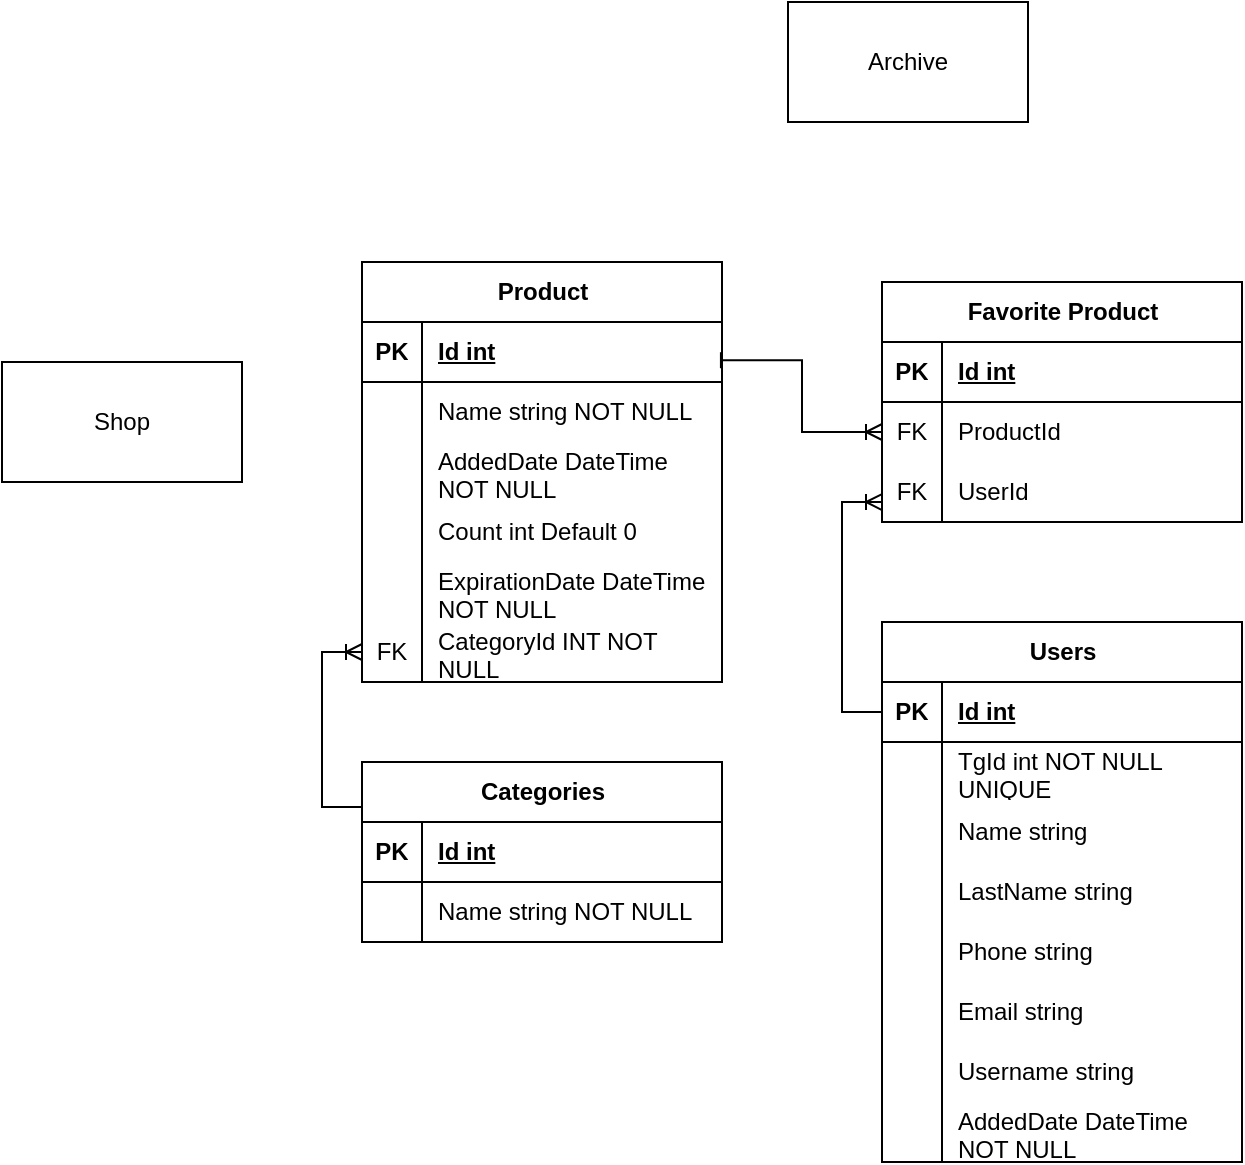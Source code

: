 <mxfile version="21.7.4" type="device">
  <diagram name="Page-1" id="VIO1S696AH40gUy1TXqk">
    <mxGraphModel dx="1768" dy="1682" grid="1" gridSize="10" guides="1" tooltips="1" connect="1" arrows="1" fold="1" page="1" pageScale="1" pageWidth="827" pageHeight="1169" math="0" shadow="0">
      <root>
        <mxCell id="0" />
        <mxCell id="1" parent="0" />
        <mxCell id="ODll_BD1Cops3NC5WVaM-1" value="Product" style="shape=table;startSize=30;container=1;collapsible=1;childLayout=tableLayout;fixedRows=1;rowLines=0;fontStyle=1;align=center;resizeLast=1;html=1;" vertex="1" parent="1">
          <mxGeometry x="80" y="40" width="180" height="210" as="geometry" />
        </mxCell>
        <mxCell id="ODll_BD1Cops3NC5WVaM-2" value="" style="shape=tableRow;horizontal=0;startSize=0;swimlaneHead=0;swimlaneBody=0;fillColor=none;collapsible=0;dropTarget=0;points=[[0,0.5],[1,0.5]];portConstraint=eastwest;top=0;left=0;right=0;bottom=1;" vertex="1" parent="ODll_BD1Cops3NC5WVaM-1">
          <mxGeometry y="30" width="180" height="30" as="geometry" />
        </mxCell>
        <mxCell id="ODll_BD1Cops3NC5WVaM-3" value="PK" style="shape=partialRectangle;connectable=0;fillColor=none;top=0;left=0;bottom=0;right=0;fontStyle=1;overflow=hidden;whiteSpace=wrap;html=1;" vertex="1" parent="ODll_BD1Cops3NC5WVaM-2">
          <mxGeometry width="30" height="30" as="geometry">
            <mxRectangle width="30" height="30" as="alternateBounds" />
          </mxGeometry>
        </mxCell>
        <mxCell id="ODll_BD1Cops3NC5WVaM-4" value="Id int" style="shape=partialRectangle;connectable=0;fillColor=none;top=0;left=0;bottom=0;right=0;align=left;spacingLeft=6;fontStyle=5;overflow=hidden;whiteSpace=wrap;html=1;" vertex="1" parent="ODll_BD1Cops3NC5WVaM-2">
          <mxGeometry x="30" width="150" height="30" as="geometry">
            <mxRectangle width="150" height="30" as="alternateBounds" />
          </mxGeometry>
        </mxCell>
        <mxCell id="ODll_BD1Cops3NC5WVaM-5" value="" style="shape=tableRow;horizontal=0;startSize=0;swimlaneHead=0;swimlaneBody=0;fillColor=none;collapsible=0;dropTarget=0;points=[[0,0.5],[1,0.5]];portConstraint=eastwest;top=0;left=0;right=0;bottom=0;" vertex="1" parent="ODll_BD1Cops3NC5WVaM-1">
          <mxGeometry y="60" width="180" height="30" as="geometry" />
        </mxCell>
        <mxCell id="ODll_BD1Cops3NC5WVaM-6" value="" style="shape=partialRectangle;connectable=0;fillColor=none;top=0;left=0;bottom=0;right=0;editable=1;overflow=hidden;whiteSpace=wrap;html=1;" vertex="1" parent="ODll_BD1Cops3NC5WVaM-5">
          <mxGeometry width="30" height="30" as="geometry">
            <mxRectangle width="30" height="30" as="alternateBounds" />
          </mxGeometry>
        </mxCell>
        <mxCell id="ODll_BD1Cops3NC5WVaM-7" value="Name string NOT NULL" style="shape=partialRectangle;connectable=0;fillColor=none;top=0;left=0;bottom=0;right=0;align=left;spacingLeft=6;overflow=hidden;whiteSpace=wrap;html=1;" vertex="1" parent="ODll_BD1Cops3NC5WVaM-5">
          <mxGeometry x="30" width="150" height="30" as="geometry">
            <mxRectangle width="150" height="30" as="alternateBounds" />
          </mxGeometry>
        </mxCell>
        <mxCell id="ODll_BD1Cops3NC5WVaM-8" value="" style="shape=tableRow;horizontal=0;startSize=0;swimlaneHead=0;swimlaneBody=0;fillColor=none;collapsible=0;dropTarget=0;points=[[0,0.5],[1,0.5]];portConstraint=eastwest;top=0;left=0;right=0;bottom=0;" vertex="1" parent="ODll_BD1Cops3NC5WVaM-1">
          <mxGeometry y="90" width="180" height="30" as="geometry" />
        </mxCell>
        <mxCell id="ODll_BD1Cops3NC5WVaM-9" value="" style="shape=partialRectangle;connectable=0;fillColor=none;top=0;left=0;bottom=0;right=0;editable=1;overflow=hidden;whiteSpace=wrap;html=1;" vertex="1" parent="ODll_BD1Cops3NC5WVaM-8">
          <mxGeometry width="30" height="30" as="geometry">
            <mxRectangle width="30" height="30" as="alternateBounds" />
          </mxGeometry>
        </mxCell>
        <mxCell id="ODll_BD1Cops3NC5WVaM-10" value="AddedDate DateTime NOT NULL" style="shape=partialRectangle;connectable=0;fillColor=none;top=0;left=0;bottom=0;right=0;align=left;spacingLeft=6;overflow=hidden;whiteSpace=wrap;html=1;" vertex="1" parent="ODll_BD1Cops3NC5WVaM-8">
          <mxGeometry x="30" width="150" height="30" as="geometry">
            <mxRectangle width="150" height="30" as="alternateBounds" />
          </mxGeometry>
        </mxCell>
        <mxCell id="ODll_BD1Cops3NC5WVaM-11" value="" style="shape=tableRow;horizontal=0;startSize=0;swimlaneHead=0;swimlaneBody=0;fillColor=none;collapsible=0;dropTarget=0;points=[[0,0.5],[1,0.5]];portConstraint=eastwest;top=0;left=0;right=0;bottom=0;" vertex="1" parent="ODll_BD1Cops3NC5WVaM-1">
          <mxGeometry y="120" width="180" height="30" as="geometry" />
        </mxCell>
        <mxCell id="ODll_BD1Cops3NC5WVaM-12" value="" style="shape=partialRectangle;connectable=0;fillColor=none;top=0;left=0;bottom=0;right=0;editable=1;overflow=hidden;whiteSpace=wrap;html=1;" vertex="1" parent="ODll_BD1Cops3NC5WVaM-11">
          <mxGeometry width="30" height="30" as="geometry">
            <mxRectangle width="30" height="30" as="alternateBounds" />
          </mxGeometry>
        </mxCell>
        <mxCell id="ODll_BD1Cops3NC5WVaM-13" value="Count int Default 0" style="shape=partialRectangle;connectable=0;fillColor=none;top=0;left=0;bottom=0;right=0;align=left;spacingLeft=6;overflow=hidden;whiteSpace=wrap;html=1;" vertex="1" parent="ODll_BD1Cops3NC5WVaM-11">
          <mxGeometry x="30" width="150" height="30" as="geometry">
            <mxRectangle width="150" height="30" as="alternateBounds" />
          </mxGeometry>
        </mxCell>
        <mxCell id="ODll_BD1Cops3NC5WVaM-54" style="shape=tableRow;horizontal=0;startSize=0;swimlaneHead=0;swimlaneBody=0;fillColor=none;collapsible=0;dropTarget=0;points=[[0,0.5],[1,0.5]];portConstraint=eastwest;top=0;left=0;right=0;bottom=0;" vertex="1" parent="ODll_BD1Cops3NC5WVaM-1">
          <mxGeometry y="150" width="180" height="30" as="geometry" />
        </mxCell>
        <mxCell id="ODll_BD1Cops3NC5WVaM-55" style="shape=partialRectangle;connectable=0;fillColor=none;top=0;left=0;bottom=0;right=0;editable=1;overflow=hidden;whiteSpace=wrap;html=1;" vertex="1" parent="ODll_BD1Cops3NC5WVaM-54">
          <mxGeometry width="30" height="30" as="geometry">
            <mxRectangle width="30" height="30" as="alternateBounds" />
          </mxGeometry>
        </mxCell>
        <mxCell id="ODll_BD1Cops3NC5WVaM-56" value="ExpirationDate DateTime NOT NULL" style="shape=partialRectangle;connectable=0;fillColor=none;top=0;left=0;bottom=0;right=0;align=left;spacingLeft=6;overflow=hidden;whiteSpace=wrap;html=1;" vertex="1" parent="ODll_BD1Cops3NC5WVaM-54">
          <mxGeometry x="30" width="150" height="30" as="geometry">
            <mxRectangle width="150" height="30" as="alternateBounds" />
          </mxGeometry>
        </mxCell>
        <mxCell id="ODll_BD1Cops3NC5WVaM-57" style="shape=tableRow;horizontal=0;startSize=0;swimlaneHead=0;swimlaneBody=0;fillColor=none;collapsible=0;dropTarget=0;points=[[0,0.5],[1,0.5]];portConstraint=eastwest;top=0;left=0;right=0;bottom=0;" vertex="1" parent="ODll_BD1Cops3NC5WVaM-1">
          <mxGeometry y="180" width="180" height="30" as="geometry" />
        </mxCell>
        <mxCell id="ODll_BD1Cops3NC5WVaM-58" value="FK" style="shape=partialRectangle;connectable=0;fillColor=none;top=0;left=0;bottom=0;right=0;editable=1;overflow=hidden;whiteSpace=wrap;html=1;" vertex="1" parent="ODll_BD1Cops3NC5WVaM-57">
          <mxGeometry width="30" height="30" as="geometry">
            <mxRectangle width="30" height="30" as="alternateBounds" />
          </mxGeometry>
        </mxCell>
        <mxCell id="ODll_BD1Cops3NC5WVaM-59" value="CategoryId INT NOT NULL" style="shape=partialRectangle;connectable=0;fillColor=none;top=0;left=0;bottom=0;right=0;align=left;spacingLeft=6;overflow=hidden;whiteSpace=wrap;html=1;" vertex="1" parent="ODll_BD1Cops3NC5WVaM-57">
          <mxGeometry x="30" width="150" height="30" as="geometry">
            <mxRectangle width="150" height="30" as="alternateBounds" />
          </mxGeometry>
        </mxCell>
        <mxCell id="ODll_BD1Cops3NC5WVaM-14" value="Categories" style="shape=table;startSize=30;container=1;collapsible=1;childLayout=tableLayout;fixedRows=1;rowLines=0;fontStyle=1;align=center;resizeLast=1;html=1;" vertex="1" parent="1">
          <mxGeometry x="80" y="290" width="180" height="90" as="geometry" />
        </mxCell>
        <mxCell id="ODll_BD1Cops3NC5WVaM-15" value="" style="shape=tableRow;horizontal=0;startSize=0;swimlaneHead=0;swimlaneBody=0;fillColor=none;collapsible=0;dropTarget=0;points=[[0,0.5],[1,0.5]];portConstraint=eastwest;top=0;left=0;right=0;bottom=1;" vertex="1" parent="ODll_BD1Cops3NC5WVaM-14">
          <mxGeometry y="30" width="180" height="30" as="geometry" />
        </mxCell>
        <mxCell id="ODll_BD1Cops3NC5WVaM-16" value="PK" style="shape=partialRectangle;connectable=0;fillColor=none;top=0;left=0;bottom=0;right=0;fontStyle=1;overflow=hidden;whiteSpace=wrap;html=1;" vertex="1" parent="ODll_BD1Cops3NC5WVaM-15">
          <mxGeometry width="30" height="30" as="geometry">
            <mxRectangle width="30" height="30" as="alternateBounds" />
          </mxGeometry>
        </mxCell>
        <mxCell id="ODll_BD1Cops3NC5WVaM-17" value="Id int" style="shape=partialRectangle;connectable=0;fillColor=none;top=0;left=0;bottom=0;right=0;align=left;spacingLeft=6;fontStyle=5;overflow=hidden;whiteSpace=wrap;html=1;" vertex="1" parent="ODll_BD1Cops3NC5WVaM-15">
          <mxGeometry x="30" width="150" height="30" as="geometry">
            <mxRectangle width="150" height="30" as="alternateBounds" />
          </mxGeometry>
        </mxCell>
        <mxCell id="ODll_BD1Cops3NC5WVaM-18" value="" style="shape=tableRow;horizontal=0;startSize=0;swimlaneHead=0;swimlaneBody=0;fillColor=none;collapsible=0;dropTarget=0;points=[[0,0.5],[1,0.5]];portConstraint=eastwest;top=0;left=0;right=0;bottom=0;" vertex="1" parent="ODll_BD1Cops3NC5WVaM-14">
          <mxGeometry y="60" width="180" height="30" as="geometry" />
        </mxCell>
        <mxCell id="ODll_BD1Cops3NC5WVaM-19" value="" style="shape=partialRectangle;connectable=0;fillColor=none;top=0;left=0;bottom=0;right=0;editable=1;overflow=hidden;whiteSpace=wrap;html=1;" vertex="1" parent="ODll_BD1Cops3NC5WVaM-18">
          <mxGeometry width="30" height="30" as="geometry">
            <mxRectangle width="30" height="30" as="alternateBounds" />
          </mxGeometry>
        </mxCell>
        <mxCell id="ODll_BD1Cops3NC5WVaM-20" value="Name string NOT NULL" style="shape=partialRectangle;connectable=0;fillColor=none;top=0;left=0;bottom=0;right=0;align=left;spacingLeft=6;overflow=hidden;whiteSpace=wrap;html=1;" vertex="1" parent="ODll_BD1Cops3NC5WVaM-18">
          <mxGeometry x="30" width="150" height="30" as="geometry">
            <mxRectangle width="150" height="30" as="alternateBounds" />
          </mxGeometry>
        </mxCell>
        <mxCell id="ODll_BD1Cops3NC5WVaM-27" value="Users" style="shape=table;startSize=30;container=1;collapsible=1;childLayout=tableLayout;fixedRows=1;rowLines=0;fontStyle=1;align=center;resizeLast=1;html=1;" vertex="1" parent="1">
          <mxGeometry x="340" y="220" width="180" height="270" as="geometry" />
        </mxCell>
        <mxCell id="ODll_BD1Cops3NC5WVaM-28" value="" style="shape=tableRow;horizontal=0;startSize=0;swimlaneHead=0;swimlaneBody=0;fillColor=none;collapsible=0;dropTarget=0;points=[[0,0.5],[1,0.5]];portConstraint=eastwest;top=0;left=0;right=0;bottom=1;" vertex="1" parent="ODll_BD1Cops3NC5WVaM-27">
          <mxGeometry y="30" width="180" height="30" as="geometry" />
        </mxCell>
        <mxCell id="ODll_BD1Cops3NC5WVaM-29" value="PK" style="shape=partialRectangle;connectable=0;fillColor=none;top=0;left=0;bottom=0;right=0;fontStyle=1;overflow=hidden;whiteSpace=wrap;html=1;" vertex="1" parent="ODll_BD1Cops3NC5WVaM-28">
          <mxGeometry width="30" height="30" as="geometry">
            <mxRectangle width="30" height="30" as="alternateBounds" />
          </mxGeometry>
        </mxCell>
        <mxCell id="ODll_BD1Cops3NC5WVaM-30" value="Id int" style="shape=partialRectangle;connectable=0;fillColor=none;top=0;left=0;bottom=0;right=0;align=left;spacingLeft=6;fontStyle=5;overflow=hidden;whiteSpace=wrap;html=1;" vertex="1" parent="ODll_BD1Cops3NC5WVaM-28">
          <mxGeometry x="30" width="150" height="30" as="geometry">
            <mxRectangle width="150" height="30" as="alternateBounds" />
          </mxGeometry>
        </mxCell>
        <mxCell id="ODll_BD1Cops3NC5WVaM-31" value="" style="shape=tableRow;horizontal=0;startSize=0;swimlaneHead=0;swimlaneBody=0;fillColor=none;collapsible=0;dropTarget=0;points=[[0,0.5],[1,0.5]];portConstraint=eastwest;top=0;left=0;right=0;bottom=0;" vertex="1" parent="ODll_BD1Cops3NC5WVaM-27">
          <mxGeometry y="60" width="180" height="30" as="geometry" />
        </mxCell>
        <mxCell id="ODll_BD1Cops3NC5WVaM-32" value="" style="shape=partialRectangle;connectable=0;fillColor=none;top=0;left=0;bottom=0;right=0;editable=1;overflow=hidden;whiteSpace=wrap;html=1;" vertex="1" parent="ODll_BD1Cops3NC5WVaM-31">
          <mxGeometry width="30" height="30" as="geometry">
            <mxRectangle width="30" height="30" as="alternateBounds" />
          </mxGeometry>
        </mxCell>
        <mxCell id="ODll_BD1Cops3NC5WVaM-33" value="TgId int NOT NULL UNIQUE" style="shape=partialRectangle;connectable=0;fillColor=none;top=0;left=0;bottom=0;right=0;align=left;spacingLeft=6;overflow=hidden;whiteSpace=wrap;html=1;" vertex="1" parent="ODll_BD1Cops3NC5WVaM-31">
          <mxGeometry x="30" width="150" height="30" as="geometry">
            <mxRectangle width="150" height="30" as="alternateBounds" />
          </mxGeometry>
        </mxCell>
        <mxCell id="ODll_BD1Cops3NC5WVaM-34" value="" style="shape=tableRow;horizontal=0;startSize=0;swimlaneHead=0;swimlaneBody=0;fillColor=none;collapsible=0;dropTarget=0;points=[[0,0.5],[1,0.5]];portConstraint=eastwest;top=0;left=0;right=0;bottom=0;" vertex="1" parent="ODll_BD1Cops3NC5WVaM-27">
          <mxGeometry y="90" width="180" height="30" as="geometry" />
        </mxCell>
        <mxCell id="ODll_BD1Cops3NC5WVaM-35" value="" style="shape=partialRectangle;connectable=0;fillColor=none;top=0;left=0;bottom=0;right=0;editable=1;overflow=hidden;whiteSpace=wrap;html=1;" vertex="1" parent="ODll_BD1Cops3NC5WVaM-34">
          <mxGeometry width="30" height="30" as="geometry">
            <mxRectangle width="30" height="30" as="alternateBounds" />
          </mxGeometry>
        </mxCell>
        <mxCell id="ODll_BD1Cops3NC5WVaM-36" value="Name string" style="shape=partialRectangle;connectable=0;fillColor=none;top=0;left=0;bottom=0;right=0;align=left;spacingLeft=6;overflow=hidden;whiteSpace=wrap;html=1;" vertex="1" parent="ODll_BD1Cops3NC5WVaM-34">
          <mxGeometry x="30" width="150" height="30" as="geometry">
            <mxRectangle width="150" height="30" as="alternateBounds" />
          </mxGeometry>
        </mxCell>
        <mxCell id="ODll_BD1Cops3NC5WVaM-37" value="" style="shape=tableRow;horizontal=0;startSize=0;swimlaneHead=0;swimlaneBody=0;fillColor=none;collapsible=0;dropTarget=0;points=[[0,0.5],[1,0.5]];portConstraint=eastwest;top=0;left=0;right=0;bottom=0;" vertex="1" parent="ODll_BD1Cops3NC5WVaM-27">
          <mxGeometry y="120" width="180" height="30" as="geometry" />
        </mxCell>
        <mxCell id="ODll_BD1Cops3NC5WVaM-38" value="" style="shape=partialRectangle;connectable=0;fillColor=none;top=0;left=0;bottom=0;right=0;editable=1;overflow=hidden;whiteSpace=wrap;html=1;" vertex="1" parent="ODll_BD1Cops3NC5WVaM-37">
          <mxGeometry width="30" height="30" as="geometry">
            <mxRectangle width="30" height="30" as="alternateBounds" />
          </mxGeometry>
        </mxCell>
        <mxCell id="ODll_BD1Cops3NC5WVaM-39" value="LastName string" style="shape=partialRectangle;connectable=0;fillColor=none;top=0;left=0;bottom=0;right=0;align=left;spacingLeft=6;overflow=hidden;whiteSpace=wrap;html=1;" vertex="1" parent="ODll_BD1Cops3NC5WVaM-37">
          <mxGeometry x="30" width="150" height="30" as="geometry">
            <mxRectangle width="150" height="30" as="alternateBounds" />
          </mxGeometry>
        </mxCell>
        <mxCell id="ODll_BD1Cops3NC5WVaM-40" style="shape=tableRow;horizontal=0;startSize=0;swimlaneHead=0;swimlaneBody=0;fillColor=none;collapsible=0;dropTarget=0;points=[[0,0.5],[1,0.5]];portConstraint=eastwest;top=0;left=0;right=0;bottom=0;" vertex="1" parent="ODll_BD1Cops3NC5WVaM-27">
          <mxGeometry y="150" width="180" height="30" as="geometry" />
        </mxCell>
        <mxCell id="ODll_BD1Cops3NC5WVaM-41" style="shape=partialRectangle;connectable=0;fillColor=none;top=0;left=0;bottom=0;right=0;editable=1;overflow=hidden;whiteSpace=wrap;html=1;" vertex="1" parent="ODll_BD1Cops3NC5WVaM-40">
          <mxGeometry width="30" height="30" as="geometry">
            <mxRectangle width="30" height="30" as="alternateBounds" />
          </mxGeometry>
        </mxCell>
        <mxCell id="ODll_BD1Cops3NC5WVaM-42" value="Phone string" style="shape=partialRectangle;connectable=0;fillColor=none;top=0;left=0;bottom=0;right=0;align=left;spacingLeft=6;overflow=hidden;whiteSpace=wrap;html=1;" vertex="1" parent="ODll_BD1Cops3NC5WVaM-40">
          <mxGeometry x="30" width="150" height="30" as="geometry">
            <mxRectangle width="150" height="30" as="alternateBounds" />
          </mxGeometry>
        </mxCell>
        <mxCell id="ODll_BD1Cops3NC5WVaM-43" style="shape=tableRow;horizontal=0;startSize=0;swimlaneHead=0;swimlaneBody=0;fillColor=none;collapsible=0;dropTarget=0;points=[[0,0.5],[1,0.5]];portConstraint=eastwest;top=0;left=0;right=0;bottom=0;" vertex="1" parent="ODll_BD1Cops3NC5WVaM-27">
          <mxGeometry y="180" width="180" height="30" as="geometry" />
        </mxCell>
        <mxCell id="ODll_BD1Cops3NC5WVaM-44" style="shape=partialRectangle;connectable=0;fillColor=none;top=0;left=0;bottom=0;right=0;editable=1;overflow=hidden;whiteSpace=wrap;html=1;" vertex="1" parent="ODll_BD1Cops3NC5WVaM-43">
          <mxGeometry width="30" height="30" as="geometry">
            <mxRectangle width="30" height="30" as="alternateBounds" />
          </mxGeometry>
        </mxCell>
        <mxCell id="ODll_BD1Cops3NC5WVaM-45" value="Email string" style="shape=partialRectangle;connectable=0;fillColor=none;top=0;left=0;bottom=0;right=0;align=left;spacingLeft=6;overflow=hidden;whiteSpace=wrap;html=1;" vertex="1" parent="ODll_BD1Cops3NC5WVaM-43">
          <mxGeometry x="30" width="150" height="30" as="geometry">
            <mxRectangle width="150" height="30" as="alternateBounds" />
          </mxGeometry>
        </mxCell>
        <mxCell id="ODll_BD1Cops3NC5WVaM-46" style="shape=tableRow;horizontal=0;startSize=0;swimlaneHead=0;swimlaneBody=0;fillColor=none;collapsible=0;dropTarget=0;points=[[0,0.5],[1,0.5]];portConstraint=eastwest;top=0;left=0;right=0;bottom=0;" vertex="1" parent="ODll_BD1Cops3NC5WVaM-27">
          <mxGeometry y="210" width="180" height="30" as="geometry" />
        </mxCell>
        <mxCell id="ODll_BD1Cops3NC5WVaM-47" style="shape=partialRectangle;connectable=0;fillColor=none;top=0;left=0;bottom=0;right=0;editable=1;overflow=hidden;whiteSpace=wrap;html=1;" vertex="1" parent="ODll_BD1Cops3NC5WVaM-46">
          <mxGeometry width="30" height="30" as="geometry">
            <mxRectangle width="30" height="30" as="alternateBounds" />
          </mxGeometry>
        </mxCell>
        <mxCell id="ODll_BD1Cops3NC5WVaM-48" value="Username string" style="shape=partialRectangle;connectable=0;fillColor=none;top=0;left=0;bottom=0;right=0;align=left;spacingLeft=6;overflow=hidden;whiteSpace=wrap;html=1;" vertex="1" parent="ODll_BD1Cops3NC5WVaM-46">
          <mxGeometry x="30" width="150" height="30" as="geometry">
            <mxRectangle width="150" height="30" as="alternateBounds" />
          </mxGeometry>
        </mxCell>
        <mxCell id="ODll_BD1Cops3NC5WVaM-49" style="shape=tableRow;horizontal=0;startSize=0;swimlaneHead=0;swimlaneBody=0;fillColor=none;collapsible=0;dropTarget=0;points=[[0,0.5],[1,0.5]];portConstraint=eastwest;top=0;left=0;right=0;bottom=0;" vertex="1" parent="ODll_BD1Cops3NC5WVaM-27">
          <mxGeometry y="240" width="180" height="30" as="geometry" />
        </mxCell>
        <mxCell id="ODll_BD1Cops3NC5WVaM-50" style="shape=partialRectangle;connectable=0;fillColor=none;top=0;left=0;bottom=0;right=0;editable=1;overflow=hidden;whiteSpace=wrap;html=1;" vertex="1" parent="ODll_BD1Cops3NC5WVaM-49">
          <mxGeometry width="30" height="30" as="geometry">
            <mxRectangle width="30" height="30" as="alternateBounds" />
          </mxGeometry>
        </mxCell>
        <mxCell id="ODll_BD1Cops3NC5WVaM-51" value="AddedDate DateTime NOT NULL" style="shape=partialRectangle;connectable=0;fillColor=none;top=0;left=0;bottom=0;right=0;align=left;spacingLeft=6;overflow=hidden;whiteSpace=wrap;html=1;" vertex="1" parent="ODll_BD1Cops3NC5WVaM-49">
          <mxGeometry x="30" width="150" height="30" as="geometry">
            <mxRectangle width="150" height="30" as="alternateBounds" />
          </mxGeometry>
        </mxCell>
        <mxCell id="ODll_BD1Cops3NC5WVaM-63" style="edgeStyle=orthogonalEdgeStyle;rounded=0;orthogonalLoop=1;jettySize=auto;html=1;exitX=0;exitY=0.5;exitDx=0;exitDy=0;entryX=0;entryY=0.25;entryDx=0;entryDy=0;endArrow=baseDash;endFill=0;startArrow=ERoneToMany;startFill=0;" edge="1" parent="1" source="ODll_BD1Cops3NC5WVaM-57" target="ODll_BD1Cops3NC5WVaM-14">
          <mxGeometry relative="1" as="geometry" />
        </mxCell>
        <mxCell id="ODll_BD1Cops3NC5WVaM-64" value="Favorite Product" style="shape=table;startSize=30;container=1;collapsible=1;childLayout=tableLayout;fixedRows=1;rowLines=0;fontStyle=1;align=center;resizeLast=1;html=1;" vertex="1" parent="1">
          <mxGeometry x="340" y="50" width="180" height="120" as="geometry" />
        </mxCell>
        <mxCell id="ODll_BD1Cops3NC5WVaM-65" value="" style="shape=tableRow;horizontal=0;startSize=0;swimlaneHead=0;swimlaneBody=0;fillColor=none;collapsible=0;dropTarget=0;points=[[0,0.5],[1,0.5]];portConstraint=eastwest;top=0;left=0;right=0;bottom=1;" vertex="1" parent="ODll_BD1Cops3NC5WVaM-64">
          <mxGeometry y="30" width="180" height="30" as="geometry" />
        </mxCell>
        <mxCell id="ODll_BD1Cops3NC5WVaM-66" value="PK" style="shape=partialRectangle;connectable=0;fillColor=none;top=0;left=0;bottom=0;right=0;fontStyle=1;overflow=hidden;whiteSpace=wrap;html=1;" vertex="1" parent="ODll_BD1Cops3NC5WVaM-65">
          <mxGeometry width="30" height="30" as="geometry">
            <mxRectangle width="30" height="30" as="alternateBounds" />
          </mxGeometry>
        </mxCell>
        <mxCell id="ODll_BD1Cops3NC5WVaM-67" value="Id int" style="shape=partialRectangle;connectable=0;fillColor=none;top=0;left=0;bottom=0;right=0;align=left;spacingLeft=6;fontStyle=5;overflow=hidden;whiteSpace=wrap;html=1;" vertex="1" parent="ODll_BD1Cops3NC5WVaM-65">
          <mxGeometry x="30" width="150" height="30" as="geometry">
            <mxRectangle width="150" height="30" as="alternateBounds" />
          </mxGeometry>
        </mxCell>
        <mxCell id="ODll_BD1Cops3NC5WVaM-68" value="" style="shape=tableRow;horizontal=0;startSize=0;swimlaneHead=0;swimlaneBody=0;fillColor=none;collapsible=0;dropTarget=0;points=[[0,0.5],[1,0.5]];portConstraint=eastwest;top=0;left=0;right=0;bottom=0;" vertex="1" parent="ODll_BD1Cops3NC5WVaM-64">
          <mxGeometry y="60" width="180" height="30" as="geometry" />
        </mxCell>
        <mxCell id="ODll_BD1Cops3NC5WVaM-69" value="FK" style="shape=partialRectangle;connectable=0;fillColor=none;top=0;left=0;bottom=0;right=0;editable=1;overflow=hidden;whiteSpace=wrap;html=1;" vertex="1" parent="ODll_BD1Cops3NC5WVaM-68">
          <mxGeometry width="30" height="30" as="geometry">
            <mxRectangle width="30" height="30" as="alternateBounds" />
          </mxGeometry>
        </mxCell>
        <mxCell id="ODll_BD1Cops3NC5WVaM-70" value="ProductId" style="shape=partialRectangle;connectable=0;fillColor=none;top=0;left=0;bottom=0;right=0;align=left;spacingLeft=6;overflow=hidden;whiteSpace=wrap;html=1;" vertex="1" parent="ODll_BD1Cops3NC5WVaM-68">
          <mxGeometry x="30" width="150" height="30" as="geometry">
            <mxRectangle width="150" height="30" as="alternateBounds" />
          </mxGeometry>
        </mxCell>
        <mxCell id="ODll_BD1Cops3NC5WVaM-71" style="shape=tableRow;horizontal=0;startSize=0;swimlaneHead=0;swimlaneBody=0;fillColor=none;collapsible=0;dropTarget=0;points=[[0,0.5],[1,0.5]];portConstraint=eastwest;top=0;left=0;right=0;bottom=0;" vertex="1" parent="ODll_BD1Cops3NC5WVaM-64">
          <mxGeometry y="90" width="180" height="30" as="geometry" />
        </mxCell>
        <mxCell id="ODll_BD1Cops3NC5WVaM-72" value="FK" style="shape=partialRectangle;connectable=0;fillColor=none;top=0;left=0;bottom=0;right=0;editable=1;overflow=hidden;whiteSpace=wrap;html=1;" vertex="1" parent="ODll_BD1Cops3NC5WVaM-71">
          <mxGeometry width="30" height="30" as="geometry">
            <mxRectangle width="30" height="30" as="alternateBounds" />
          </mxGeometry>
        </mxCell>
        <mxCell id="ODll_BD1Cops3NC5WVaM-73" value="UserId" style="shape=partialRectangle;connectable=0;fillColor=none;top=0;left=0;bottom=0;right=0;align=left;spacingLeft=6;overflow=hidden;whiteSpace=wrap;html=1;" vertex="1" parent="ODll_BD1Cops3NC5WVaM-71">
          <mxGeometry x="30" width="150" height="30" as="geometry">
            <mxRectangle width="150" height="30" as="alternateBounds" />
          </mxGeometry>
        </mxCell>
        <mxCell id="ODll_BD1Cops3NC5WVaM-74" style="edgeStyle=orthogonalEdgeStyle;rounded=0;orthogonalLoop=1;jettySize=auto;html=1;exitX=0;exitY=0.667;exitDx=0;exitDy=0;entryX=0;entryY=0.5;entryDx=0;entryDy=0;endArrow=baseDash;endFill=0;startArrow=ERoneToMany;startFill=0;exitPerimeter=0;" edge="1" parent="1" source="ODll_BD1Cops3NC5WVaM-71" target="ODll_BD1Cops3NC5WVaM-28">
          <mxGeometry relative="1" as="geometry">
            <mxPoint x="330" y="245" as="sourcePoint" />
            <mxPoint x="330" y="323" as="targetPoint" />
          </mxGeometry>
        </mxCell>
        <mxCell id="ODll_BD1Cops3NC5WVaM-75" style="edgeStyle=orthogonalEdgeStyle;rounded=0;orthogonalLoop=1;jettySize=auto;html=1;exitX=0;exitY=0.5;exitDx=0;exitDy=0;entryX=0.997;entryY=0.637;entryDx=0;entryDy=0;endArrow=baseDash;endFill=0;startArrow=ERoneToMany;startFill=0;entryPerimeter=0;" edge="1" parent="1" source="ODll_BD1Cops3NC5WVaM-68" target="ODll_BD1Cops3NC5WVaM-2">
          <mxGeometry relative="1" as="geometry">
            <mxPoint x="400" y="182" as="sourcePoint" />
            <mxPoint x="400" y="260" as="targetPoint" />
          </mxGeometry>
        </mxCell>
        <mxCell id="ODll_BD1Cops3NC5WVaM-76" value="Shop" style="rounded=0;whiteSpace=wrap;html=1;" vertex="1" parent="1">
          <mxGeometry x="-100" y="90" width="120" height="60" as="geometry" />
        </mxCell>
        <mxCell id="ODll_BD1Cops3NC5WVaM-77" value="Archive" style="rounded=0;whiteSpace=wrap;html=1;" vertex="1" parent="1">
          <mxGeometry x="293" y="-90" width="120" height="60" as="geometry" />
        </mxCell>
      </root>
    </mxGraphModel>
  </diagram>
</mxfile>
